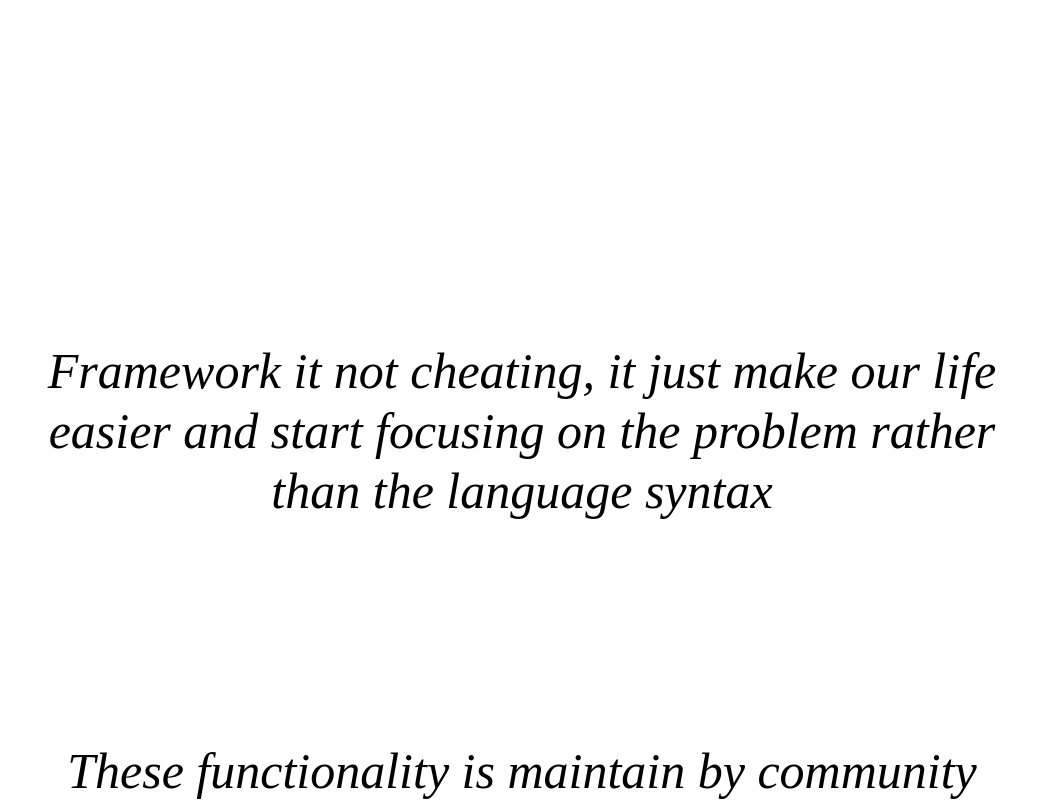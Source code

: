 <mxfile version="17.4.0" type="github">
  <diagram id="EBS8yE9UCGTuOSnyxT1s" name="Introduction">
    <mxGraphModel dx="1398" dy="697" grid="1" gridSize="10" guides="1" tooltips="1" connect="1" arrows="1" fold="1" page="1" pageScale="1" pageWidth="850" pageHeight="1100" math="0" shadow="0">
      <root>
        <mxCell id="0" />
        <mxCell id="1" parent="0" />
        <mxCell id="-wInNyCDvnblk8jcAMzC-1" value="" style="shape=image;verticalLabelPosition=bottom;labelBackgroundColor=default;verticalAlign=top;aspect=fixed;imageAspect=0;image=https://rithmapp.s3-us-west-2.amazonaws.com/assets/express-logo.png;" vertex="1" parent="1">
          <mxGeometry x="140" y="370" width="435" height="157" as="geometry" />
        </mxCell>
        <mxCell id="-wInNyCDvnblk8jcAMzC-3" value="Framework it not cheating, it just make our life easier and start focusing on the problem rather than the language syntax" style="text;html=1;strokeColor=none;fillColor=none;align=center;verticalAlign=middle;whiteSpace=wrap;rounded=0;fontFamily=Comfortaa;fontSource=https%3A%2F%2Ffonts.googleapis.com%2Fcss%3Ffamily%3DComfortaa;fontSize=25;fontStyle=2" vertex="1" parent="1">
          <mxGeometry x="110" y="570" width="522" height="30" as="geometry" />
        </mxCell>
        <mxCell id="-wInNyCDvnblk8jcAMzC-4" value="These functionality is maintain by community" style="text;html=1;strokeColor=none;fillColor=none;align=center;verticalAlign=middle;whiteSpace=wrap;rounded=0;fontFamily=Comfortaa;fontSource=https%3A%2F%2Ffonts.googleapis.com%2Fcss%3Ffamily%3DComfortaa;fontSize=25;fontStyle=2" vertex="1" parent="1">
          <mxGeometry x="110" y="740" width="522" height="30" as="geometry" />
        </mxCell>
      </root>
    </mxGraphModel>
  </diagram>
</mxfile>
